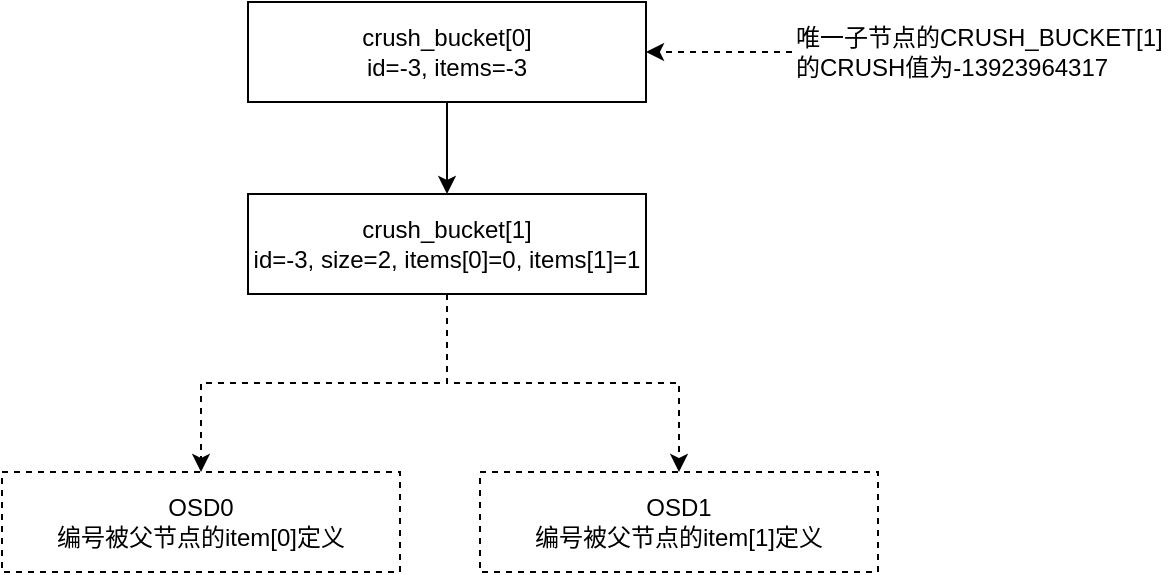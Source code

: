 <mxfile version="13.9.9" type="device"><diagram id="-VE7pD7asHI63wgyKDRo" name="第 1 页"><mxGraphModel dx="1088" dy="680" grid="0" gridSize="10" guides="1" tooltips="1" connect="1" arrows="1" fold="1" page="1" pageScale="1" pageWidth="827" pageHeight="1169" math="0" shadow="0"><root><mxCell id="0"/><mxCell id="1" parent="0"/><mxCell id="jnniZmpolDFWZ19ZdYHJ-1" value="" style="edgeStyle=orthogonalEdgeStyle;rounded=0;orthogonalLoop=1;jettySize=auto;html=1;" edge="1" parent="1" source="jnniZmpolDFWZ19ZdYHJ-2" target="jnniZmpolDFWZ19ZdYHJ-7"><mxGeometry relative="1" as="geometry"/></mxCell><mxCell id="jnniZmpolDFWZ19ZdYHJ-2" value="&lt;span&gt;crush_bucket[0]&lt;/span&gt;&lt;br&gt;&lt;span&gt;id=-3, items=-3&lt;/span&gt;" style="rounded=0;whiteSpace=wrap;html=1;" vertex="1" parent="1"><mxGeometry x="151" y="189" width="199" height="50" as="geometry"/></mxCell><mxCell id="jnniZmpolDFWZ19ZdYHJ-3" value="OSD0&lt;br&gt;编号被父节点的item[0]定义" style="rounded=0;whiteSpace=wrap;html=1;dashed=1;" vertex="1" parent="1"><mxGeometry x="28" y="424" width="199" height="50" as="geometry"/></mxCell><mxCell id="jnniZmpolDFWZ19ZdYHJ-4" value="&lt;span&gt;OSD1&lt;/span&gt;&lt;br&gt;&lt;span&gt;编号被父节点的item[1]定义&lt;/span&gt;" style="rounded=0;whiteSpace=wrap;html=1;dashed=1;" vertex="1" parent="1"><mxGeometry x="267" y="424" width="199" height="50" as="geometry"/></mxCell><mxCell id="jnniZmpolDFWZ19ZdYHJ-5" style="edgeStyle=orthogonalEdgeStyle;rounded=0;orthogonalLoop=1;jettySize=auto;html=1;exitX=0.5;exitY=1;exitDx=0;exitDy=0;dashed=1;" edge="1" parent="1" source="jnniZmpolDFWZ19ZdYHJ-7" target="jnniZmpolDFWZ19ZdYHJ-3"><mxGeometry relative="1" as="geometry"/></mxCell><mxCell id="jnniZmpolDFWZ19ZdYHJ-6" style="edgeStyle=orthogonalEdgeStyle;rounded=0;orthogonalLoop=1;jettySize=auto;html=1;exitX=0.5;exitY=1;exitDx=0;exitDy=0;dashed=1;" edge="1" parent="1" source="jnniZmpolDFWZ19ZdYHJ-7" target="jnniZmpolDFWZ19ZdYHJ-4"><mxGeometry relative="1" as="geometry"/></mxCell><mxCell id="jnniZmpolDFWZ19ZdYHJ-7" value="crush_bucket[1]&lt;br&gt;id=-3, size=2, items[0]=0, items[1]=1" style="rounded=0;whiteSpace=wrap;html=1;" vertex="1" parent="1"><mxGeometry x="151" y="285" width="199" height="50" as="geometry"/></mxCell><mxCell id="jnniZmpolDFWZ19ZdYHJ-10" style="edgeStyle=orthogonalEdgeStyle;rounded=0;orthogonalLoop=1;jettySize=auto;html=1;exitX=0;exitY=0.5;exitDx=0;exitDy=0;entryX=1;entryY=0.5;entryDx=0;entryDy=0;dashed=1;" edge="1" parent="1" source="jnniZmpolDFWZ19ZdYHJ-11" target="jnniZmpolDFWZ19ZdYHJ-2"><mxGeometry relative="1" as="geometry"/></mxCell><mxCell id="jnniZmpolDFWZ19ZdYHJ-11" value="唯一子节点的CRUSH_BUCKET[1]的CRUSH值为-13923964317" style="text;html=1;strokeColor=none;fillColor=none;align=left;verticalAlign=middle;whiteSpace=wrap;rounded=0;dashed=1;" vertex="1" parent="1"><mxGeometry x="423" y="204" width="189" height="20" as="geometry"/></mxCell></root></mxGraphModel></diagram></mxfile>